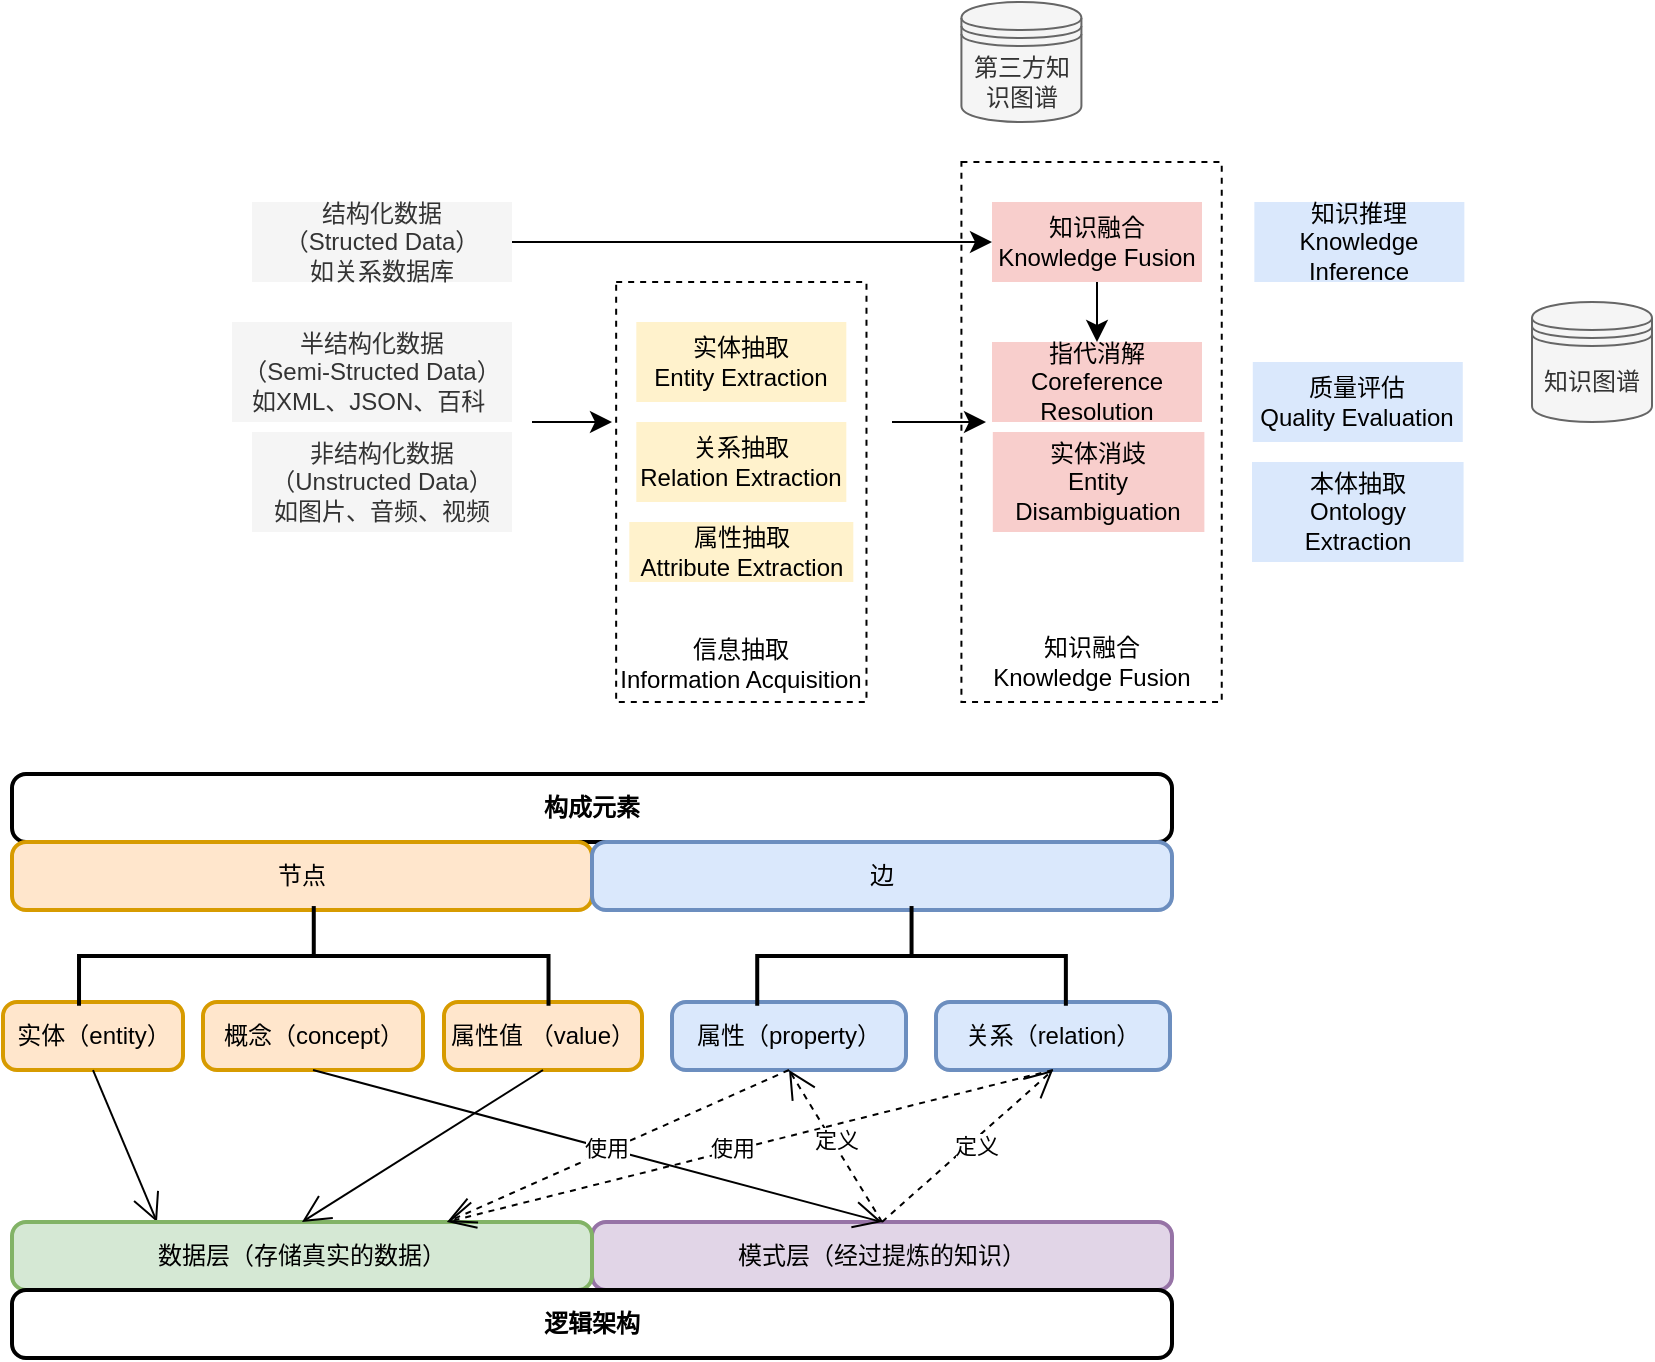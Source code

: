 <mxfile version="24.0.1" type="github">
  <diagram name="第 1 页" id="EGq3E5vETspPLSR2VidJ">
    <mxGraphModel dx="1816" dy="1678" grid="1" gridSize="10" guides="1" tooltips="1" connect="1" arrows="1" fold="1" page="1" pageScale="1" pageWidth="827" pageHeight="1169" math="0" shadow="0">
      <root>
        <mxCell id="0" />
        <mxCell id="1" parent="0" />
        <mxCell id="P-F_Z9ekdY9hJIYS4DJG-60" value="&lt;div&gt;&lt;br&gt;&lt;/div&gt;&lt;div&gt;&lt;br&gt;&lt;/div&gt;&lt;div&gt;&lt;br&gt;&lt;/div&gt;&lt;div&gt;&lt;br&gt;&lt;/div&gt;&lt;div&gt;&lt;br&gt;&lt;/div&gt;&lt;div&gt;&lt;br&gt;&lt;/div&gt;&lt;div&gt;&lt;br&gt;&lt;/div&gt;&lt;div&gt;&lt;br&gt;&lt;/div&gt;&lt;div&gt;&lt;br&gt;&lt;/div&gt;&lt;div&gt;&lt;br&gt;&lt;/div&gt;&lt;div&gt;&lt;br&gt;&lt;/div&gt;&lt;div&gt;&lt;br&gt;&lt;/div&gt;&lt;div&gt;&lt;br&gt;&lt;/div&gt;&lt;div&gt;&lt;br&gt;&lt;/div&gt;&lt;div&gt;&lt;br&gt;&lt;/div&gt;&lt;div&gt;&lt;br&gt;&lt;/div&gt;&lt;div&gt;知识融合&lt;/div&gt;&lt;div&gt;Knowledge Fusion&lt;br&gt;&lt;/div&gt;" style="rounded=0;whiteSpace=wrap;html=1;dashed=1;" vertex="1" parent="1">
          <mxGeometry x="-285.29" y="-630" width="130.16" height="270" as="geometry" />
        </mxCell>
        <mxCell id="P-F_Z9ekdY9hJIYS4DJG-57" value="&lt;div&gt;&lt;br&gt;&lt;/div&gt;&lt;div&gt;&lt;br&gt;&lt;/div&gt;&lt;div&gt;&lt;br&gt;&lt;/div&gt;&lt;div&gt;&lt;br&gt;&lt;/div&gt;&lt;div&gt;&lt;br&gt;&lt;/div&gt;&lt;div&gt;&lt;br&gt;&lt;/div&gt;&lt;div&gt;&lt;br&gt;&lt;/div&gt;&lt;div&gt;&lt;br&gt;&lt;/div&gt;&lt;div&gt;&lt;br&gt;&lt;/div&gt;&lt;div&gt;&lt;br&gt;&lt;/div&gt;&lt;div&gt;&lt;br&gt;&lt;/div&gt;&lt;div&gt;&lt;br&gt;&lt;/div&gt;&lt;div&gt;信息抽取&lt;/div&gt;&lt;div&gt;Information Acquisition&lt;/div&gt;" style="rounded=0;whiteSpace=wrap;html=1;dashed=1;" vertex="1" parent="1">
          <mxGeometry x="-457.92" y="-570" width="125.16" height="210" as="geometry" />
        </mxCell>
        <mxCell id="2" value="构成元素" style="rounded=1;absoluteArcSize=1;arcSize=14;whiteSpace=wrap;strokeWidth=2;fontStyle=1" parent="1" vertex="1">
          <mxGeometry x="-760" y="-323.99" width="580" height="34" as="geometry" />
        </mxCell>
        <mxCell id="3" value="节点" style="rounded=1;absoluteArcSize=1;arcSize=14;whiteSpace=wrap;strokeWidth=2;fillColor=#ffe6cc;strokeColor=#d79b00;" parent="1" vertex="1">
          <mxGeometry x="-760" y="-289.99" width="290" height="34" as="geometry" />
        </mxCell>
        <mxCell id="4" value="边" style="rounded=1;absoluteArcSize=1;arcSize=14;whiteSpace=wrap;strokeWidth=2;fillColor=#dae8fc;strokeColor=#6c8ebf;" parent="1" vertex="1">
          <mxGeometry x="-470" y="-289.99" width="290" height="34" as="geometry" />
        </mxCell>
        <mxCell id="P-F_Z9ekdY9hJIYS4DJG-11" value="实体（entity）" style="rounded=1;absoluteArcSize=1;arcSize=14;whiteSpace=wrap;strokeWidth=2;fillColor=#ffe6cc;strokeColor=#d79b00;" vertex="1" parent="1">
          <mxGeometry x="-764.5" y="-209.99" width="90" height="34" as="geometry" />
        </mxCell>
        <mxCell id="P-F_Z9ekdY9hJIYS4DJG-12" value="概念（concept）" style="rounded=1;absoluteArcSize=1;arcSize=14;whiteSpace=wrap;strokeWidth=2;fillColor=#ffe6cc;strokeColor=#d79b00;" vertex="1" parent="1">
          <mxGeometry x="-664.5" y="-209.99" width="110" height="34" as="geometry" />
        </mxCell>
        <mxCell id="P-F_Z9ekdY9hJIYS4DJG-13" value="属性值 （value）" style="rounded=1;absoluteArcSize=1;arcSize=14;whiteSpace=wrap;strokeWidth=2;fillColor=#ffe6cc;strokeColor=#d79b00;" vertex="1" parent="1">
          <mxGeometry x="-544" y="-209.99" width="99" height="34" as="geometry" />
        </mxCell>
        <mxCell id="P-F_Z9ekdY9hJIYS4DJG-14" value="属性（property）" style="rounded=1;absoluteArcSize=1;arcSize=14;whiteSpace=wrap;strokeWidth=2;fillColor=#dae8fc;strokeColor=#6c8ebf;" vertex="1" parent="1">
          <mxGeometry x="-430" y="-210" width="117" height="34" as="geometry" />
        </mxCell>
        <mxCell id="P-F_Z9ekdY9hJIYS4DJG-15" value="关系（relation）" style="rounded=1;absoluteArcSize=1;arcSize=14;whiteSpace=wrap;strokeWidth=2;fillColor=#dae8fc;strokeColor=#6c8ebf;" vertex="1" parent="1">
          <mxGeometry x="-298" y="-210" width="117" height="34" as="geometry" />
        </mxCell>
        <mxCell id="P-F_Z9ekdY9hJIYS4DJG-19" value="" style="strokeWidth=2;html=1;shape=mxgraph.flowchart.annotation_2;align=left;labelPosition=right;pointerEvents=1;rotation=90;" vertex="1" parent="1">
          <mxGeometry x="-634.05" y="-350.42" width="49.87" height="234.75" as="geometry" />
        </mxCell>
        <mxCell id="P-F_Z9ekdY9hJIYS4DJG-20" value="" style="strokeWidth=2;html=1;shape=mxgraph.flowchart.annotation_2;align=left;labelPosition=right;pointerEvents=1;rotation=90;" vertex="1" parent="1">
          <mxGeometry x="-335.16" y="-310.21" width="49.87" height="154.32" as="geometry" />
        </mxCell>
        <mxCell id="P-F_Z9ekdY9hJIYS4DJG-24" value="" style="endArrow=open;endFill=1;endSize=12;html=1;rounded=0;exitX=0.5;exitY=1;exitDx=0;exitDy=0;entryX=0.25;entryY=0;entryDx=0;entryDy=0;" edge="1" parent="1" source="P-F_Z9ekdY9hJIYS4DJG-11" target="P-F_Z9ekdY9hJIYS4DJG-22">
          <mxGeometry width="160" relative="1" as="geometry">
            <mxPoint x="-560" y="-250" as="sourcePoint" />
            <mxPoint x="-400" y="-250" as="targetPoint" />
          </mxGeometry>
        </mxCell>
        <mxCell id="P-F_Z9ekdY9hJIYS4DJG-21" value="模式层（经过提炼的知识）" style="rounded=1;absoluteArcSize=1;arcSize=14;whiteSpace=wrap;strokeWidth=2;fillColor=#e1d5e7;strokeColor=#9673a6;" vertex="1" parent="1">
          <mxGeometry x="-470" y="-100" width="290" height="34" as="geometry" />
        </mxCell>
        <mxCell id="P-F_Z9ekdY9hJIYS4DJG-22" value="数据层（存储真实的数据）" style="rounded=1;absoluteArcSize=1;arcSize=14;whiteSpace=wrap;strokeWidth=2;fillColor=#d5e8d4;strokeColor=#82b366;" vertex="1" parent="1">
          <mxGeometry x="-760" y="-100" width="290" height="34" as="geometry" />
        </mxCell>
        <mxCell id="P-F_Z9ekdY9hJIYS4DJG-25" value="" style="endArrow=open;endFill=1;endSize=12;html=1;rounded=0;exitX=0.5;exitY=1;exitDx=0;exitDy=0;entryX=0.5;entryY=0;entryDx=0;entryDy=0;" edge="1" parent="1" source="P-F_Z9ekdY9hJIYS4DJG-13" target="P-F_Z9ekdY9hJIYS4DJG-22">
          <mxGeometry width="160" relative="1" as="geometry">
            <mxPoint x="-709" y="-166" as="sourcePoint" />
            <mxPoint x="-350" y="-80" as="targetPoint" />
          </mxGeometry>
        </mxCell>
        <mxCell id="P-F_Z9ekdY9hJIYS4DJG-26" value="" style="endArrow=open;endFill=1;endSize=12;html=1;rounded=0;exitX=0.5;exitY=1;exitDx=0;exitDy=0;entryX=0.5;entryY=0;entryDx=0;entryDy=0;" edge="1" parent="1" source="P-F_Z9ekdY9hJIYS4DJG-12" target="P-F_Z9ekdY9hJIYS4DJG-21">
          <mxGeometry width="160" relative="1" as="geometry">
            <mxPoint x="-484" y="-166" as="sourcePoint" />
            <mxPoint x="-599" y="-90" as="targetPoint" />
          </mxGeometry>
        </mxCell>
        <mxCell id="P-F_Z9ekdY9hJIYS4DJG-27" value="" style="endArrow=open;endFill=1;endSize=12;html=1;rounded=0;entryX=0.5;entryY=1;entryDx=0;entryDy=0;exitX=0.5;exitY=0;exitDx=0;exitDy=0;dashed=1;" edge="1" parent="1" source="P-F_Z9ekdY9hJIYS4DJG-21" target="P-F_Z9ekdY9hJIYS4DJG-14">
          <mxGeometry width="160" relative="1" as="geometry">
            <mxPoint x="-200" y="-110" as="sourcePoint" />
            <mxPoint x="-304" y="-90" as="targetPoint" />
          </mxGeometry>
        </mxCell>
        <mxCell id="P-F_Z9ekdY9hJIYS4DJG-28" value="定义" style="edgeLabel;html=1;align=center;verticalAlign=middle;resizable=0;points=[];" vertex="1" connectable="0" parent="P-F_Z9ekdY9hJIYS4DJG-27">
          <mxGeometry x="0.06" y="-2" relative="1" as="geometry">
            <mxPoint as="offset" />
          </mxGeometry>
        </mxCell>
        <mxCell id="P-F_Z9ekdY9hJIYS4DJG-29" value="" style="endArrow=open;endFill=1;endSize=12;html=1;rounded=0;entryX=0.5;entryY=1;entryDx=0;entryDy=0;exitX=0.5;exitY=0;exitDx=0;exitDy=0;dashed=1;" edge="1" parent="1" source="P-F_Z9ekdY9hJIYS4DJG-21" target="P-F_Z9ekdY9hJIYS4DJG-15">
          <mxGeometry width="160" relative="1" as="geometry">
            <mxPoint x="-304" y="-90" as="sourcePoint" />
            <mxPoint x="-361" y="-166" as="targetPoint" />
          </mxGeometry>
        </mxCell>
        <mxCell id="P-F_Z9ekdY9hJIYS4DJG-30" value="定义" style="edgeLabel;html=1;align=center;verticalAlign=middle;resizable=0;points=[];" vertex="1" connectable="0" parent="P-F_Z9ekdY9hJIYS4DJG-29">
          <mxGeometry x="0.06" y="-2" relative="1" as="geometry">
            <mxPoint as="offset" />
          </mxGeometry>
        </mxCell>
        <mxCell id="P-F_Z9ekdY9hJIYS4DJG-35" value="逻辑架构" style="rounded=1;absoluteArcSize=1;arcSize=14;whiteSpace=wrap;strokeWidth=2;fontStyle=1" vertex="1" parent="1">
          <mxGeometry x="-760" y="-66" width="580" height="34" as="geometry" />
        </mxCell>
        <mxCell id="P-F_Z9ekdY9hJIYS4DJG-31" value="s" style="endArrow=open;endFill=1;endSize=12;html=1;rounded=0;entryX=0.75;entryY=0;entryDx=0;entryDy=0;exitX=0.5;exitY=1;exitDx=0;exitDy=0;dashed=1;" edge="1" parent="1" source="P-F_Z9ekdY9hJIYS4DJG-14" target="P-F_Z9ekdY9hJIYS4DJG-22">
          <mxGeometry width="160" relative="1" as="geometry">
            <mxPoint x="-304" y="-90" as="sourcePoint" />
            <mxPoint x="-361" y="-166" as="targetPoint" />
          </mxGeometry>
        </mxCell>
        <mxCell id="P-F_Z9ekdY9hJIYS4DJG-32" value="使用" style="edgeLabel;html=1;align=center;verticalAlign=middle;resizable=0;points=[];" vertex="1" connectable="0" parent="P-F_Z9ekdY9hJIYS4DJG-31">
          <mxGeometry x="0.06" y="-2" relative="1" as="geometry">
            <mxPoint as="offset" />
          </mxGeometry>
        </mxCell>
        <mxCell id="P-F_Z9ekdY9hJIYS4DJG-33" value="s" style="endArrow=open;endFill=1;endSize=12;html=1;rounded=0;entryX=0.75;entryY=0;entryDx=0;entryDy=0;exitX=0.5;exitY=1;exitDx=0;exitDy=0;dashed=1;" edge="1" parent="1" source="P-F_Z9ekdY9hJIYS4DJG-15" target="P-F_Z9ekdY9hJIYS4DJG-22">
          <mxGeometry width="160" relative="1" as="geometry">
            <mxPoint x="-361" y="-166" as="sourcePoint" />
            <mxPoint x="-599" y="-90" as="targetPoint" />
          </mxGeometry>
        </mxCell>
        <mxCell id="P-F_Z9ekdY9hJIYS4DJG-34" value="使用" style="edgeLabel;html=1;align=center;verticalAlign=middle;resizable=0;points=[];" vertex="1" connectable="0" parent="P-F_Z9ekdY9hJIYS4DJG-33">
          <mxGeometry x="0.06" y="-2" relative="1" as="geometry">
            <mxPoint as="offset" />
          </mxGeometry>
        </mxCell>
        <mxCell id="P-F_Z9ekdY9hJIYS4DJG-37" value="结构化数据&lt;div&gt;（Structed Data）&lt;/div&gt;&lt;div&gt;如关系数据库&lt;/div&gt;" style="rounded=0;whiteSpace=wrap;html=1;align=center;strokeColor=none;fillColor=#f5f5f5;fontColor=#333333;" vertex="1" parent="1">
          <mxGeometry x="-640" y="-610" width="130" height="40" as="geometry" />
        </mxCell>
        <mxCell id="P-F_Z9ekdY9hJIYS4DJG-38" value="非结构化数据&lt;div&gt;&lt;div style=&quot;&quot;&gt;&lt;span style=&quot;background-color: initial;&quot;&gt;（Unstructed Data）&lt;/span&gt;&lt;/div&gt;&lt;div&gt;如图片、音频、视频&lt;/div&gt;&lt;/div&gt;" style="rounded=0;whiteSpace=wrap;html=1;align=center;strokeColor=none;fillColor=#f5f5f5;fontColor=#333333;" vertex="1" parent="1">
          <mxGeometry x="-640" y="-495" width="130" height="50" as="geometry" />
        </mxCell>
        <mxCell id="P-F_Z9ekdY9hJIYS4DJG-39" value="半结构化数据&lt;div&gt;（Semi-Structed Data）&lt;/div&gt;&lt;div&gt;如XML、JSON、百科&amp;nbsp;&lt;/div&gt;" style="rounded=0;whiteSpace=wrap;html=1;align=center;strokeColor=none;fillColor=#f5f5f5;fontColor=#333333;" vertex="1" parent="1">
          <mxGeometry x="-650" y="-550" width="140" height="50" as="geometry" />
        </mxCell>
        <mxCell id="P-F_Z9ekdY9hJIYS4DJG-40" value="实体抽取&lt;div&gt;Entity Extraction&lt;/div&gt;" style="rounded=0;whiteSpace=wrap;html=1;align=center;strokeColor=none;fillColor=#fff2cc;" vertex="1" parent="1">
          <mxGeometry x="-447.84" y="-550" width="105" height="40" as="geometry" />
        </mxCell>
        <mxCell id="P-F_Z9ekdY9hJIYS4DJG-41" value="关系抽取&lt;div&gt;Relation Extraction&lt;/div&gt;" style="rounded=0;whiteSpace=wrap;html=1;align=center;strokeColor=none;fillColor=#fff2cc;" vertex="1" parent="1">
          <mxGeometry x="-447.84" y="-500" width="105" height="40" as="geometry" />
        </mxCell>
        <mxCell id="P-F_Z9ekdY9hJIYS4DJG-42" value="属性抽取&lt;div&gt;Attribute Extraction&lt;/div&gt;" style="rounded=0;whiteSpace=wrap;html=1;align=center;strokeColor=none;fillColor=#fff2cc;" vertex="1" parent="1">
          <mxGeometry x="-451.34" y="-450" width="112" height="30" as="geometry" />
        </mxCell>
        <mxCell id="P-F_Z9ekdY9hJIYS4DJG-46" value="第三方知识图谱" style="shape=datastore;whiteSpace=wrap;html=1;fillColor=#f5f5f5;strokeColor=#666666;fontColor=#333333;" vertex="1" parent="1">
          <mxGeometry x="-285.29" y="-710" width="60" height="60" as="geometry" />
        </mxCell>
        <mxCell id="P-F_Z9ekdY9hJIYS4DJG-47" value="知识融合&lt;div&gt;Knowledge Fusion&lt;/div&gt;" style="rounded=0;whiteSpace=wrap;html=1;align=center;strokeColor=none;fillColor=#f8cecc;" vertex="1" parent="1">
          <mxGeometry x="-270" y="-610" width="105" height="40" as="geometry" />
        </mxCell>
        <mxCell id="P-F_Z9ekdY9hJIYS4DJG-48" value="指代消解&lt;div&gt;Coreference Resolution&lt;/div&gt;" style="rounded=0;whiteSpace=wrap;html=1;align=center;strokeColor=none;fillColor=#f8cecc;" vertex="1" parent="1">
          <mxGeometry x="-270.0" y="-540" width="105" height="40" as="geometry" />
        </mxCell>
        <mxCell id="P-F_Z9ekdY9hJIYS4DJG-49" value="实体消歧&lt;div&gt;Entity Disambiguation&lt;/div&gt;" style="rounded=0;whiteSpace=wrap;html=1;align=center;strokeColor=none;fillColor=#f8cecc;" vertex="1" parent="1">
          <mxGeometry x="-269.6" y="-495" width="105.79" height="50" as="geometry" />
        </mxCell>
        <mxCell id="P-F_Z9ekdY9hJIYS4DJG-50" value="知识推理&lt;div&gt;Knowledge Inference&lt;/div&gt;" style="rounded=0;whiteSpace=wrap;html=1;align=center;strokeColor=none;fillColor=#dae8fc;" vertex="1" parent="1">
          <mxGeometry x="-138.82" y="-610" width="105" height="40" as="geometry" />
        </mxCell>
        <mxCell id="P-F_Z9ekdY9hJIYS4DJG-51" value="质量评估&lt;div&gt;Quality Evaluation&lt;/div&gt;" style="rounded=0;whiteSpace=wrap;html=1;align=center;strokeColor=none;fillColor=#dae8fc;" vertex="1" parent="1">
          <mxGeometry x="-139.61" y="-530" width="105" height="40" as="geometry" />
        </mxCell>
        <mxCell id="P-F_Z9ekdY9hJIYS4DJG-52" value="本体抽取&lt;div&gt;Ontology Extraction&lt;/div&gt;" style="rounded=0;whiteSpace=wrap;html=1;align=center;strokeColor=none;fillColor=#dae8fc;" vertex="1" parent="1">
          <mxGeometry x="-140" y="-480" width="105.79" height="50" as="geometry" />
        </mxCell>
        <mxCell id="P-F_Z9ekdY9hJIYS4DJG-53" value="知识图谱" style="shape=datastore;whiteSpace=wrap;html=1;fillColor=#f5f5f5;strokeColor=#666666;fontColor=#333333;" vertex="1" parent="1">
          <mxGeometry x="5.684e-14" y="-560" width="60" height="60" as="geometry" />
        </mxCell>
        <mxCell id="P-F_Z9ekdY9hJIYS4DJG-54" value="" style="edgeStyle=segmentEdgeStyle;endArrow=classic;html=1;curved=0;rounded=0;endSize=8;startSize=8;exitX=1;exitY=0.5;exitDx=0;exitDy=0;entryX=0;entryY=0.5;entryDx=0;entryDy=0;" edge="1" parent="1" source="P-F_Z9ekdY9hJIYS4DJG-37" target="P-F_Z9ekdY9hJIYS4DJG-47">
          <mxGeometry width="50" height="50" relative="1" as="geometry">
            <mxPoint x="-400" y="-560" as="sourcePoint" />
            <mxPoint x="-350" y="-610" as="targetPoint" />
          </mxGeometry>
        </mxCell>
        <mxCell id="P-F_Z9ekdY9hJIYS4DJG-55" value="" style="edgeStyle=segmentEdgeStyle;endArrow=classic;html=1;curved=0;rounded=0;endSize=8;startSize=8;" edge="1" parent="1">
          <mxGeometry width="50" height="50" relative="1" as="geometry">
            <mxPoint x="-500" y="-500" as="sourcePoint" />
            <mxPoint x="-460" y="-500" as="targetPoint" />
          </mxGeometry>
        </mxCell>
        <mxCell id="P-F_Z9ekdY9hJIYS4DJG-58" value="" style="edgeStyle=segmentEdgeStyle;endArrow=classic;html=1;curved=0;rounded=0;endSize=8;startSize=8;" edge="1" parent="1">
          <mxGeometry width="50" height="50" relative="1" as="geometry">
            <mxPoint x="-320" y="-500" as="sourcePoint" />
            <mxPoint x="-273" y="-500" as="targetPoint" />
          </mxGeometry>
        </mxCell>
        <mxCell id="P-F_Z9ekdY9hJIYS4DJG-59" value="" style="edgeStyle=segmentEdgeStyle;endArrow=classic;html=1;curved=0;rounded=0;endSize=8;startSize=8;exitX=0.5;exitY=1;exitDx=0;exitDy=0;entryX=0.5;entryY=0;entryDx=0;entryDy=0;" edge="1" parent="1" source="P-F_Z9ekdY9hJIYS4DJG-47" target="P-F_Z9ekdY9hJIYS4DJG-48">
          <mxGeometry width="50" height="50" relative="1" as="geometry">
            <mxPoint x="-315.29" y="-490" as="sourcePoint" />
            <mxPoint x="-275.29" y="-490" as="targetPoint" />
          </mxGeometry>
        </mxCell>
      </root>
    </mxGraphModel>
  </diagram>
</mxfile>
